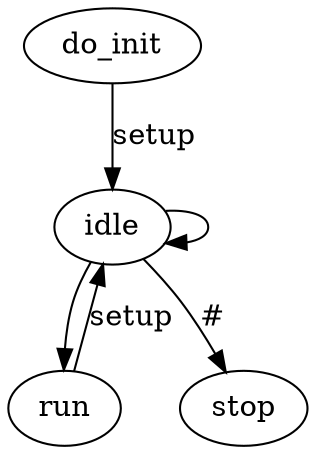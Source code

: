 digraph "CCNC" {
    init [label="do_init"]
    idle
    run
    stop

    init -> idle [label="setup"]
    idle -> idle
    idle -> run
    run -> idle [label="setup"]
    idle -> stop [label="#"]
}
